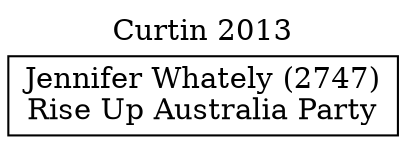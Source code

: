 // House preference flow
digraph "Jennifer Whately (2747)_Curtin_2013" {
	graph [label="Curtin 2013" labelloc=t mclimit=10]
	node [shape=box]
	"Jennifer Whately (2747)" [label="Jennifer Whately (2747)
Rise Up Australia Party"]
}
